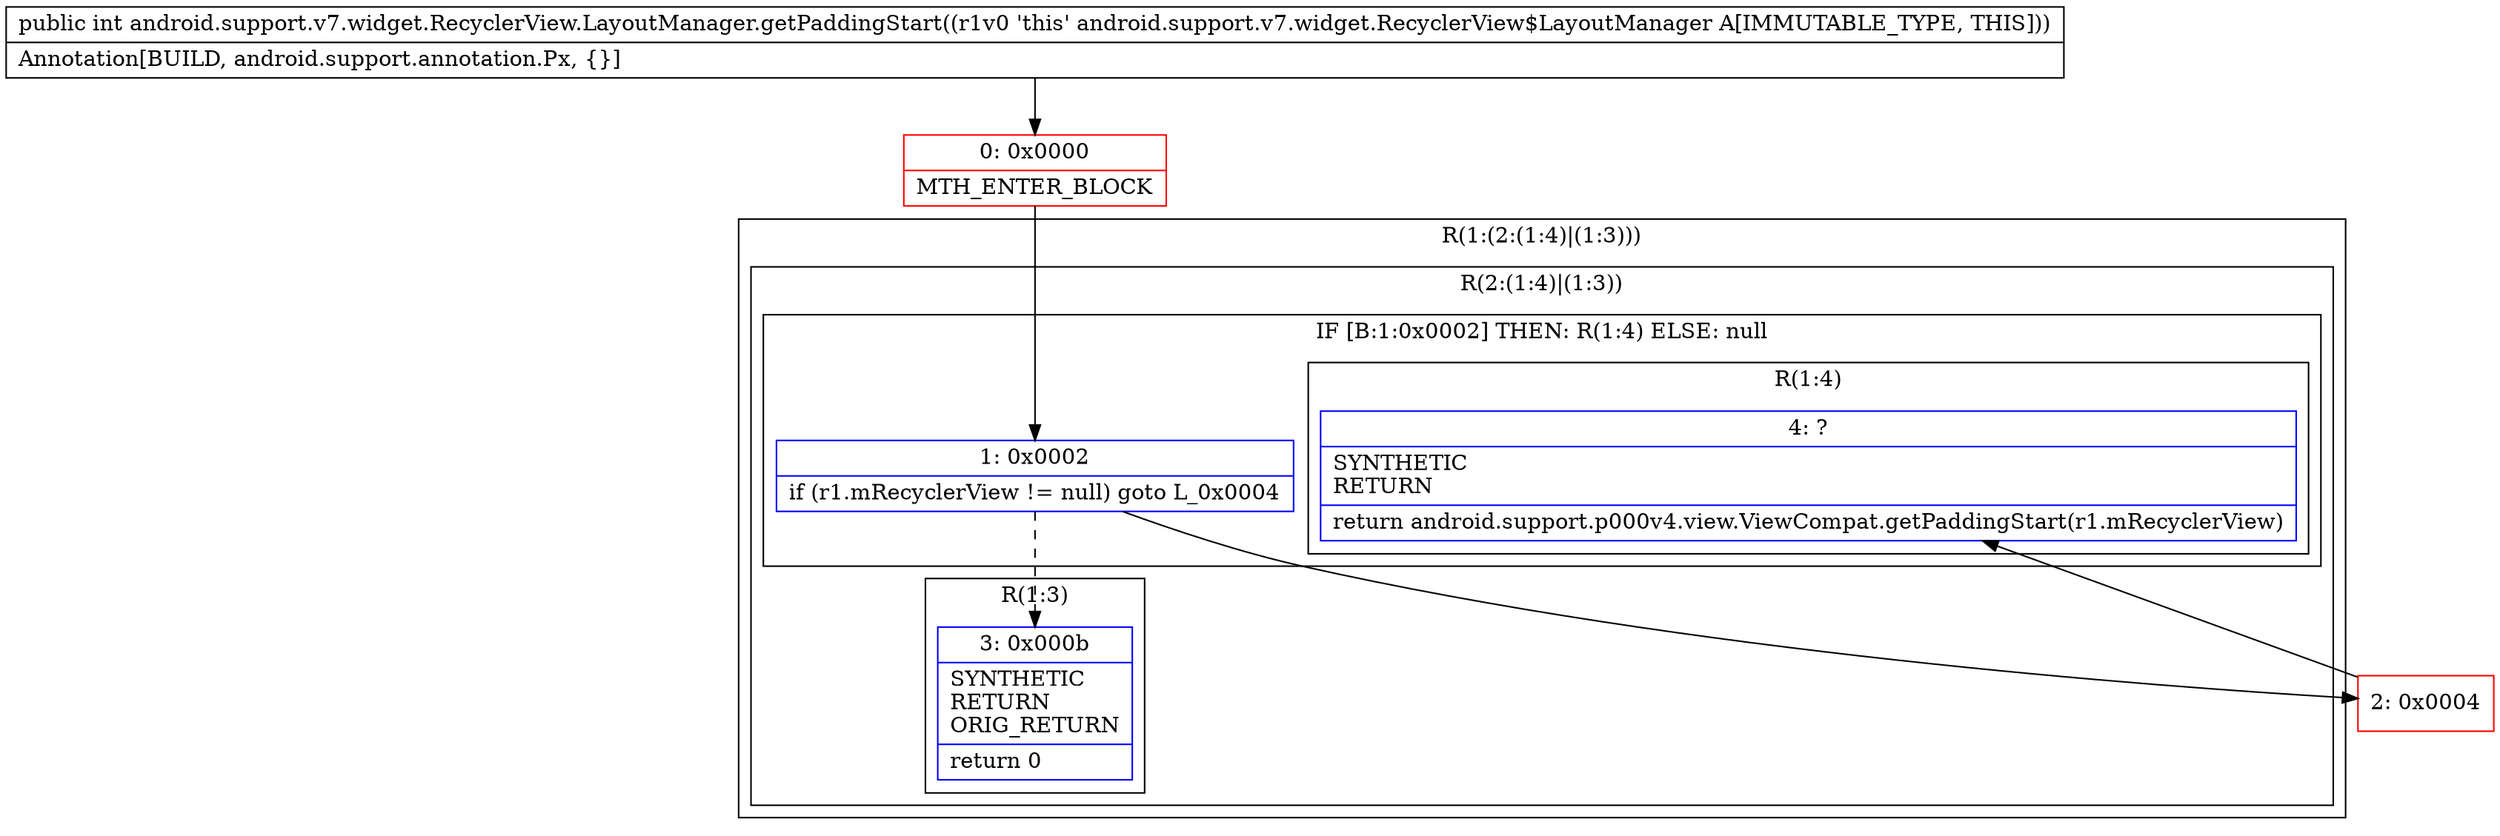 digraph "CFG forandroid.support.v7.widget.RecyclerView.LayoutManager.getPaddingStart()I" {
subgraph cluster_Region_1338212150 {
label = "R(1:(2:(1:4)|(1:3)))";
node [shape=record,color=blue];
subgraph cluster_Region_1597707570 {
label = "R(2:(1:4)|(1:3))";
node [shape=record,color=blue];
subgraph cluster_IfRegion_197313036 {
label = "IF [B:1:0x0002] THEN: R(1:4) ELSE: null";
node [shape=record,color=blue];
Node_1 [shape=record,label="{1\:\ 0x0002|if (r1.mRecyclerView != null) goto L_0x0004\l}"];
subgraph cluster_Region_352161180 {
label = "R(1:4)";
node [shape=record,color=blue];
Node_4 [shape=record,label="{4\:\ ?|SYNTHETIC\lRETURN\l|return android.support.p000v4.view.ViewCompat.getPaddingStart(r1.mRecyclerView)\l}"];
}
}
subgraph cluster_Region_1075018490 {
label = "R(1:3)";
node [shape=record,color=blue];
Node_3 [shape=record,label="{3\:\ 0x000b|SYNTHETIC\lRETURN\lORIG_RETURN\l|return 0\l}"];
}
}
}
Node_0 [shape=record,color=red,label="{0\:\ 0x0000|MTH_ENTER_BLOCK\l}"];
Node_2 [shape=record,color=red,label="{2\:\ 0x0004}"];
MethodNode[shape=record,label="{public int android.support.v7.widget.RecyclerView.LayoutManager.getPaddingStart((r1v0 'this' android.support.v7.widget.RecyclerView$LayoutManager A[IMMUTABLE_TYPE, THIS]))  | Annotation[BUILD, android.support.annotation.Px, \{\}]\l}"];
MethodNode -> Node_0;
Node_1 -> Node_2;
Node_1 -> Node_3[style=dashed];
Node_0 -> Node_1;
Node_2 -> Node_4;
}

